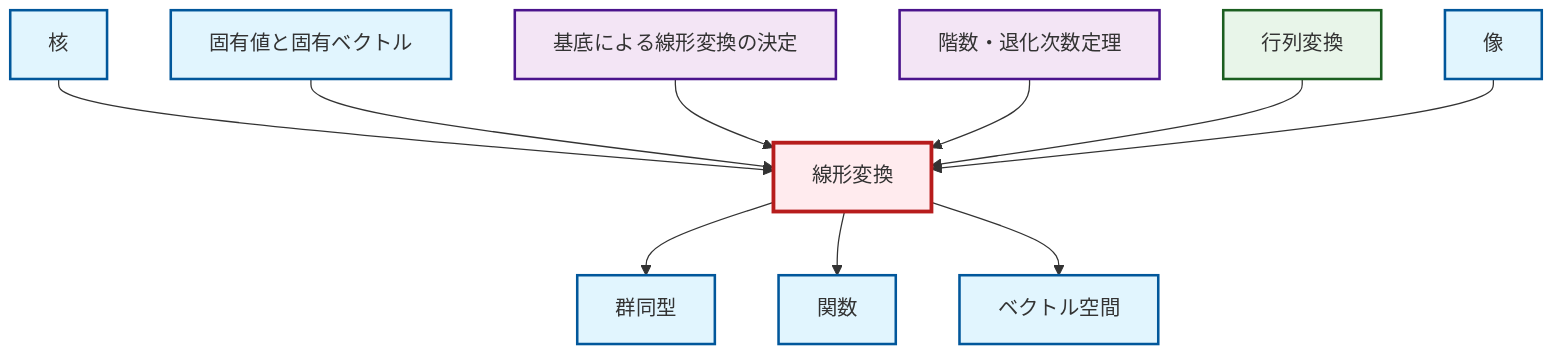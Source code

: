 graph TD
    classDef definition fill:#e1f5fe,stroke:#01579b,stroke-width:2px
    classDef theorem fill:#f3e5f5,stroke:#4a148c,stroke-width:2px
    classDef axiom fill:#fff3e0,stroke:#e65100,stroke-width:2px
    classDef example fill:#e8f5e9,stroke:#1b5e20,stroke-width:2px
    classDef current fill:#ffebee,stroke:#b71c1c,stroke-width:3px
    def-function["関数"]:::definition
    def-image["像"]:::definition
    def-vector-space["ベクトル空間"]:::definition
    def-kernel["核"]:::definition
    thm-rank-nullity["階数・退化次数定理"]:::theorem
    def-isomorphism["群同型"]:::definition
    ex-matrix-transformation["行列変換"]:::example
    thm-linear-transformation-basis["基底による線形変換の決定"]:::theorem
    def-linear-transformation["線形変換"]:::definition
    def-eigenvalue-eigenvector["固有値と固有ベクトル"]:::definition
    def-linear-transformation --> def-isomorphism
    def-linear-transformation --> def-function
    def-kernel --> def-linear-transformation
    def-eigenvalue-eigenvector --> def-linear-transformation
    thm-linear-transformation-basis --> def-linear-transformation
    def-linear-transformation --> def-vector-space
    thm-rank-nullity --> def-linear-transformation
    ex-matrix-transformation --> def-linear-transformation
    def-image --> def-linear-transformation
    class def-linear-transformation current